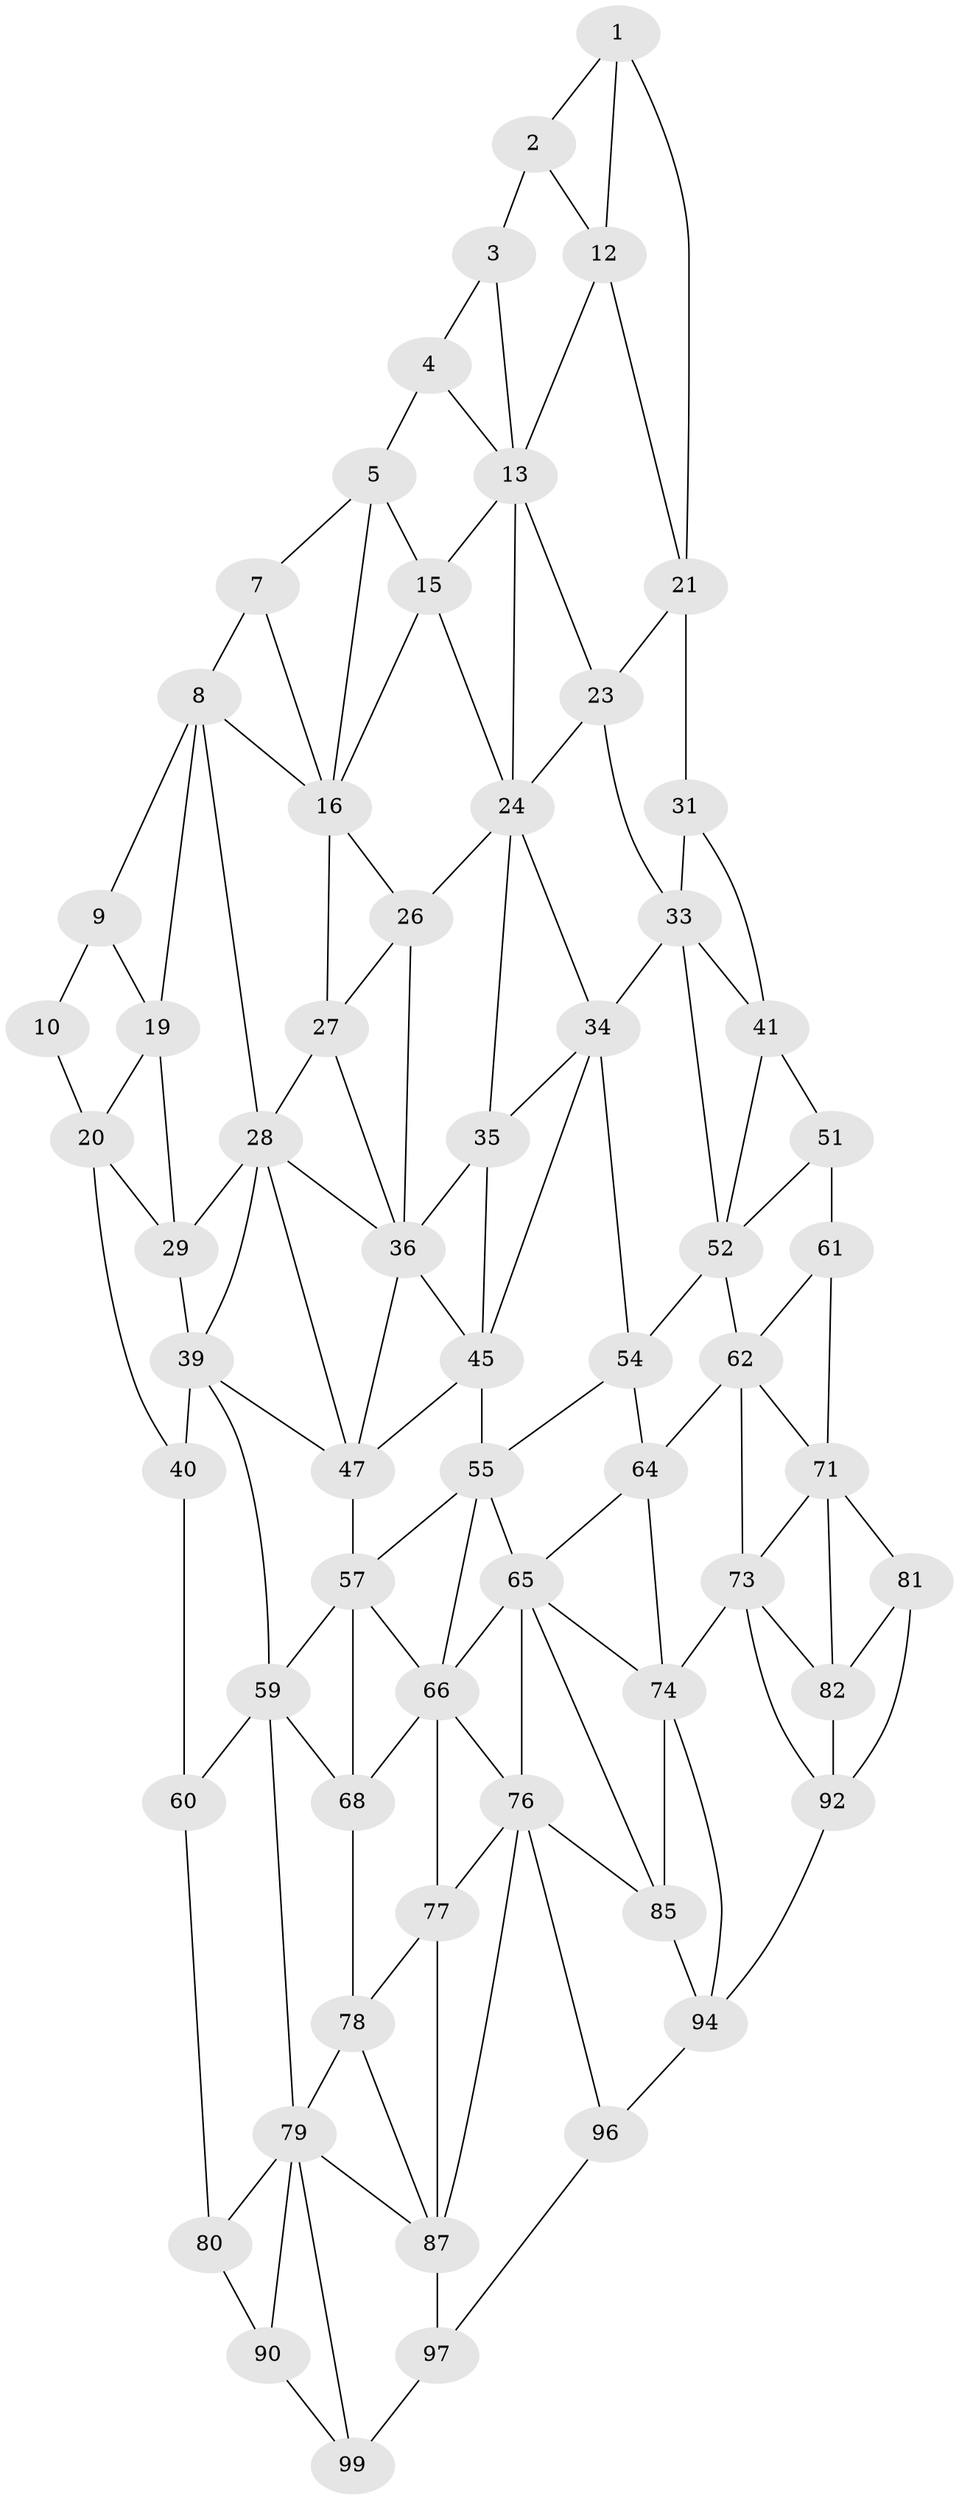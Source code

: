 // original degree distribution, {2: 0.04, 3: 0.32, 4: 0.64}
// Generated by graph-tools (version 1.1) at 2025/11/02/21/25 10:11:11]
// undirected, 63 vertices, 133 edges
graph export_dot {
graph [start="1"]
  node [color=gray90,style=filled];
  1 [super="+11"];
  2;
  3;
  4;
  5 [super="+6"];
  7;
  8 [super="+18"];
  9;
  10;
  12;
  13 [super="+14"];
  15;
  16 [super="+17"];
  19;
  20 [super="+30"];
  21 [super="+22"];
  23;
  24 [super="+25"];
  26;
  27;
  28 [super="+38"];
  29;
  31 [super="+32"];
  33 [super="+43"];
  34 [super="+44"];
  35;
  36 [super="+37"];
  39 [super="+49"];
  40 [super="+50"];
  41 [super="+42"];
  45 [super="+46"];
  47 [super="+48"];
  51;
  52 [super="+53"];
  54;
  55 [super="+56"];
  57 [super="+58"];
  59 [super="+69"];
  60 [super="+70"];
  61;
  62 [super="+63"];
  64;
  65 [super="+75"];
  66 [super="+67"];
  68;
  71 [super="+72"];
  73 [super="+83"];
  74 [super="+84"];
  76 [super="+86"];
  77;
  78;
  79 [super="+89"];
  80;
  81 [super="+91"];
  82;
  85;
  87 [super="+88"];
  90;
  92 [super="+93"];
  94 [super="+95"];
  96;
  97 [super="+98"];
  99 [super="+100"];
  1 -- 2;
  1 -- 12;
  1 -- 21;
  2 -- 12;
  2 -- 3;
  3 -- 13;
  3 -- 4;
  4 -- 5;
  4 -- 13;
  5 -- 15;
  5 -- 16;
  5 -- 7;
  7 -- 8;
  7 -- 16;
  8 -- 9;
  8 -- 19;
  8 -- 28;
  8 -- 16;
  9 -- 19;
  9 -- 10;
  10 -- 20;
  12 -- 13;
  12 -- 21;
  13 -- 23;
  13 -- 24;
  13 -- 15;
  15 -- 16;
  15 -- 24;
  16 -- 26;
  16 -- 27;
  19 -- 29;
  19 -- 20;
  20 -- 40;
  20 -- 29;
  21 -- 31 [weight=2];
  21 -- 23;
  23 -- 33;
  23 -- 24;
  24 -- 34;
  24 -- 26;
  24 -- 35;
  26 -- 36;
  26 -- 27;
  27 -- 28;
  27 -- 36;
  28 -- 29;
  28 -- 39;
  28 -- 36;
  28 -- 47;
  29 -- 39;
  31 -- 41 [weight=2];
  31 -- 33;
  33 -- 34 [weight=2];
  33 -- 52;
  33 -- 41;
  34 -- 35;
  34 -- 45;
  34 -- 54;
  35 -- 45;
  35 -- 36;
  36 -- 47;
  36 -- 45;
  39 -- 40 [weight=2];
  39 -- 59;
  39 -- 47;
  40 -- 60;
  41 -- 51;
  41 -- 52;
  45 -- 55 [weight=2];
  45 -- 47;
  47 -- 57 [weight=2];
  51 -- 61;
  51 -- 52;
  52 -- 62 [weight=2];
  52 -- 54;
  54 -- 64;
  54 -- 55;
  55 -- 65;
  55 -- 57;
  55 -- 66;
  57 -- 59;
  57 -- 68;
  57 -- 66;
  59 -- 60 [weight=2];
  59 -- 68;
  59 -- 79;
  60 -- 80;
  61 -- 71;
  61 -- 62;
  62 -- 64;
  62 -- 73;
  62 -- 71;
  64 -- 74;
  64 -- 65;
  65 -- 66;
  65 -- 74;
  65 -- 76;
  65 -- 85;
  66 -- 76;
  66 -- 68;
  66 -- 77;
  68 -- 78;
  71 -- 81;
  71 -- 73;
  71 -- 82;
  73 -- 74 [weight=2];
  73 -- 82;
  73 -- 92;
  74 -- 85;
  74 -- 94;
  76 -- 77;
  76 -- 96;
  76 -- 85;
  76 -- 87;
  77 -- 87;
  77 -- 78;
  78 -- 79;
  78 -- 87;
  79 -- 80;
  79 -- 90;
  79 -- 99;
  79 -- 87;
  80 -- 90;
  81 -- 82;
  81 -- 92;
  82 -- 92;
  85 -- 94;
  87 -- 97 [weight=2];
  90 -- 99;
  92 -- 94;
  94 -- 96;
  96 -- 97;
  97 -- 99;
}
